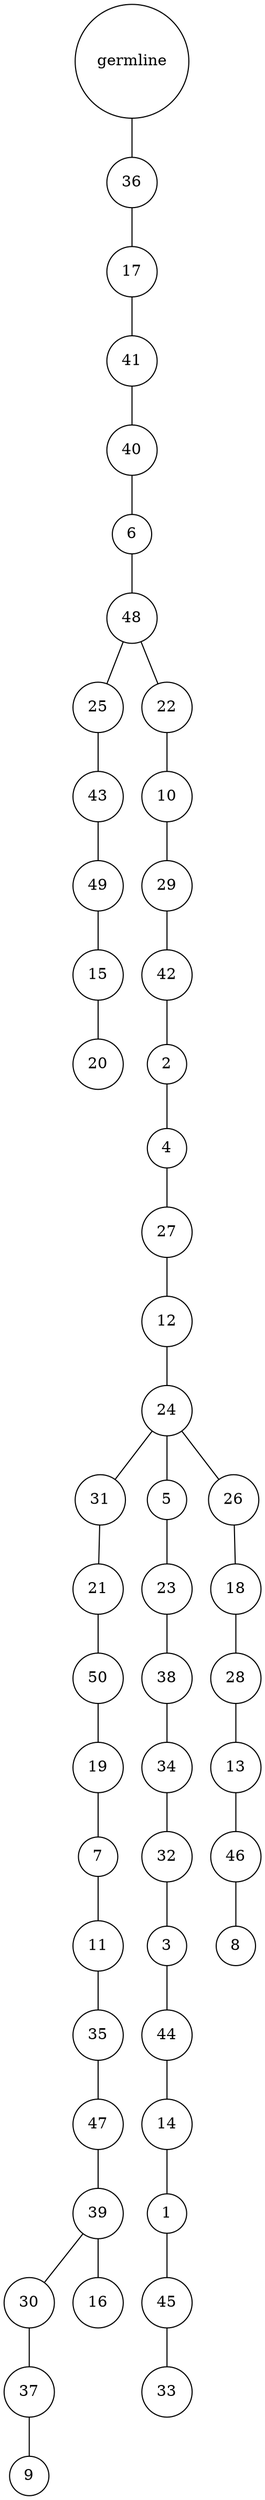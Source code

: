 graph {
	rankdir=UD;
	splines=line;
	node [shape=circle]
	"0x7fafb785bb80" [label="germline"];
	"0x7fafb785bbb0" [label="36"];
	"0x7fafb785bb80" -- "0x7fafb785bbb0" ;
	"0x7fafb785bbe0" [label="17"];
	"0x7fafb785bbb0" -- "0x7fafb785bbe0" ;
	"0x7fafb785bc10" [label="41"];
	"0x7fafb785bbe0" -- "0x7fafb785bc10" ;
	"0x7fafb785bc40" [label="40"];
	"0x7fafb785bc10" -- "0x7fafb785bc40" ;
	"0x7fafb785bc70" [label="6"];
	"0x7fafb785bc40" -- "0x7fafb785bc70" ;
	"0x7fafb785bca0" [label="48"];
	"0x7fafb785bc70" -- "0x7fafb785bca0" ;
	"0x7fafb785bcd0" [label="25"];
	"0x7fafb785bca0" -- "0x7fafb785bcd0" ;
	"0x7fafb785bd00" [label="43"];
	"0x7fafb785bcd0" -- "0x7fafb785bd00" ;
	"0x7fafb785bd30" [label="49"];
	"0x7fafb785bd00" -- "0x7fafb785bd30" ;
	"0x7fafb785bd60" [label="15"];
	"0x7fafb785bd30" -- "0x7fafb785bd60" ;
	"0x7fafb785bd90" [label="20"];
	"0x7fafb785bd60" -- "0x7fafb785bd90" ;
	"0x7fafb785bdc0" [label="22"];
	"0x7fafb785bca0" -- "0x7fafb785bdc0" ;
	"0x7fafb785bdf0" [label="10"];
	"0x7fafb785bdc0" -- "0x7fafb785bdf0" ;
	"0x7fafb785be20" [label="29"];
	"0x7fafb785bdf0" -- "0x7fafb785be20" ;
	"0x7fafb785be50" [label="42"];
	"0x7fafb785be20" -- "0x7fafb785be50" ;
	"0x7fafb785be80" [label="2"];
	"0x7fafb785be50" -- "0x7fafb785be80" ;
	"0x7fafb785beb0" [label="4"];
	"0x7fafb785be80" -- "0x7fafb785beb0" ;
	"0x7fafb785bee0" [label="27"];
	"0x7fafb785beb0" -- "0x7fafb785bee0" ;
	"0x7fafb785bf10" [label="12"];
	"0x7fafb785bee0" -- "0x7fafb785bf10" ;
	"0x7fafb785bf40" [label="24"];
	"0x7fafb785bf10" -- "0x7fafb785bf40" ;
	"0x7fafb785bf70" [label="31"];
	"0x7fafb785bf40" -- "0x7fafb785bf70" ;
	"0x7fafb785bfa0" [label="21"];
	"0x7fafb785bf70" -- "0x7fafb785bfa0" ;
	"0x7fafb785bfd0" [label="50"];
	"0x7fafb785bfa0" -- "0x7fafb785bfd0" ;
	"0x7fafb786a040" [label="19"];
	"0x7fafb785bfd0" -- "0x7fafb786a040" ;
	"0x7fafb786a070" [label="7"];
	"0x7fafb786a040" -- "0x7fafb786a070" ;
	"0x7fafb786a0a0" [label="11"];
	"0x7fafb786a070" -- "0x7fafb786a0a0" ;
	"0x7fafb786a0d0" [label="35"];
	"0x7fafb786a0a0" -- "0x7fafb786a0d0" ;
	"0x7fafb786a100" [label="47"];
	"0x7fafb786a0d0" -- "0x7fafb786a100" ;
	"0x7fafb786a130" [label="39"];
	"0x7fafb786a100" -- "0x7fafb786a130" ;
	"0x7fafb786a160" [label="30"];
	"0x7fafb786a130" -- "0x7fafb786a160" ;
	"0x7fafb786a190" [label="37"];
	"0x7fafb786a160" -- "0x7fafb786a190" ;
	"0x7fafb786a1c0" [label="9"];
	"0x7fafb786a190" -- "0x7fafb786a1c0" ;
	"0x7fafb786a1f0" [label="16"];
	"0x7fafb786a130" -- "0x7fafb786a1f0" ;
	"0x7fafb786a220" [label="5"];
	"0x7fafb785bf40" -- "0x7fafb786a220" ;
	"0x7fafb786a250" [label="23"];
	"0x7fafb786a220" -- "0x7fafb786a250" ;
	"0x7fafb786a280" [label="38"];
	"0x7fafb786a250" -- "0x7fafb786a280" ;
	"0x7fafb786a2b0" [label="34"];
	"0x7fafb786a280" -- "0x7fafb786a2b0" ;
	"0x7fafb786a2e0" [label="32"];
	"0x7fafb786a2b0" -- "0x7fafb786a2e0" ;
	"0x7fafb786a310" [label="3"];
	"0x7fafb786a2e0" -- "0x7fafb786a310" ;
	"0x7fafb786a340" [label="44"];
	"0x7fafb786a310" -- "0x7fafb786a340" ;
	"0x7fafb786a370" [label="14"];
	"0x7fafb786a340" -- "0x7fafb786a370" ;
	"0x7fafb786a3a0" [label="1"];
	"0x7fafb786a370" -- "0x7fafb786a3a0" ;
	"0x7fafb786a3d0" [label="45"];
	"0x7fafb786a3a0" -- "0x7fafb786a3d0" ;
	"0x7fafb786a400" [label="33"];
	"0x7fafb786a3d0" -- "0x7fafb786a400" ;
	"0x7fafb786a430" [label="26"];
	"0x7fafb785bf40" -- "0x7fafb786a430" ;
	"0x7fafb786a460" [label="18"];
	"0x7fafb786a430" -- "0x7fafb786a460" ;
	"0x7fafb786a490" [label="28"];
	"0x7fafb786a460" -- "0x7fafb786a490" ;
	"0x7fafb786a4c0" [label="13"];
	"0x7fafb786a490" -- "0x7fafb786a4c0" ;
	"0x7fafb786a4f0" [label="46"];
	"0x7fafb786a4c0" -- "0x7fafb786a4f0" ;
	"0x7fafb786a520" [label="8"];
	"0x7fafb786a4f0" -- "0x7fafb786a520" ;
}
